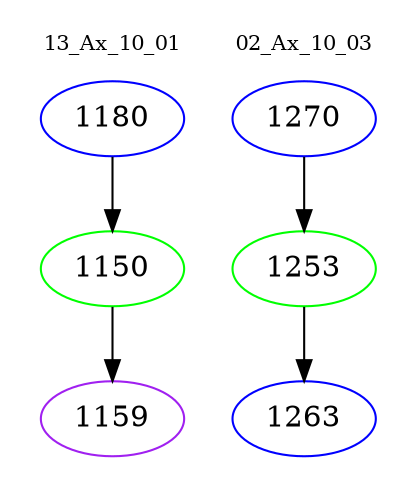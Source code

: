 digraph{
subgraph cluster_0 {
color = white
label = "13_Ax_10_01";
fontsize=10;
T0_1180 [label="1180", color="blue"]
T0_1180 -> T0_1150 [color="black"]
T0_1150 [label="1150", color="green"]
T0_1150 -> T0_1159 [color="black"]
T0_1159 [label="1159", color="purple"]
}
subgraph cluster_1 {
color = white
label = "02_Ax_10_03";
fontsize=10;
T1_1270 [label="1270", color="blue"]
T1_1270 -> T1_1253 [color="black"]
T1_1253 [label="1253", color="green"]
T1_1253 -> T1_1263 [color="black"]
T1_1263 [label="1263", color="blue"]
}
}
